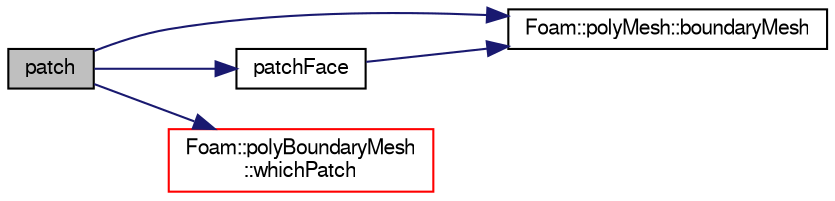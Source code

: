 digraph "patch"
{
  bgcolor="transparent";
  edge [fontname="FreeSans",fontsize="10",labelfontname="FreeSans",labelfontsize="10"];
  node [fontname="FreeSans",fontsize="10",shape=record];
  rankdir="LR";
  Node4197 [label="patch",height=0.2,width=0.4,color="black", fillcolor="grey75", style="filled", fontcolor="black"];
  Node4197 -> Node4198 [color="midnightblue",fontsize="10",style="solid",fontname="FreeSans"];
  Node4198 [label="Foam::polyMesh::boundaryMesh",height=0.2,width=0.4,color="black",URL="$a27410.html#a9f2b68c134340291eda6197f47f25484",tooltip="Return boundary mesh. "];
  Node4197 -> Node4199 [color="midnightblue",fontsize="10",style="solid",fontname="FreeSans"];
  Node4199 [label="patchFace",height=0.2,width=0.4,color="black",URL="$a23586.html#afb6018fb99c42d7c1c52ececafe275c4",tooltip="Which face of this patch is this particle on. "];
  Node4199 -> Node4198 [color="midnightblue",fontsize="10",style="solid",fontname="FreeSans"];
  Node4197 -> Node4200 [color="midnightblue",fontsize="10",style="solid",fontname="FreeSans"];
  Node4200 [label="Foam::polyBoundaryMesh\l::whichPatch",height=0.2,width=0.4,color="red",URL="$a27402.html#aa2ff13fd90903c4f4cdfe81b48b2bb92",tooltip="Return patch index for a given face label. "];
}
